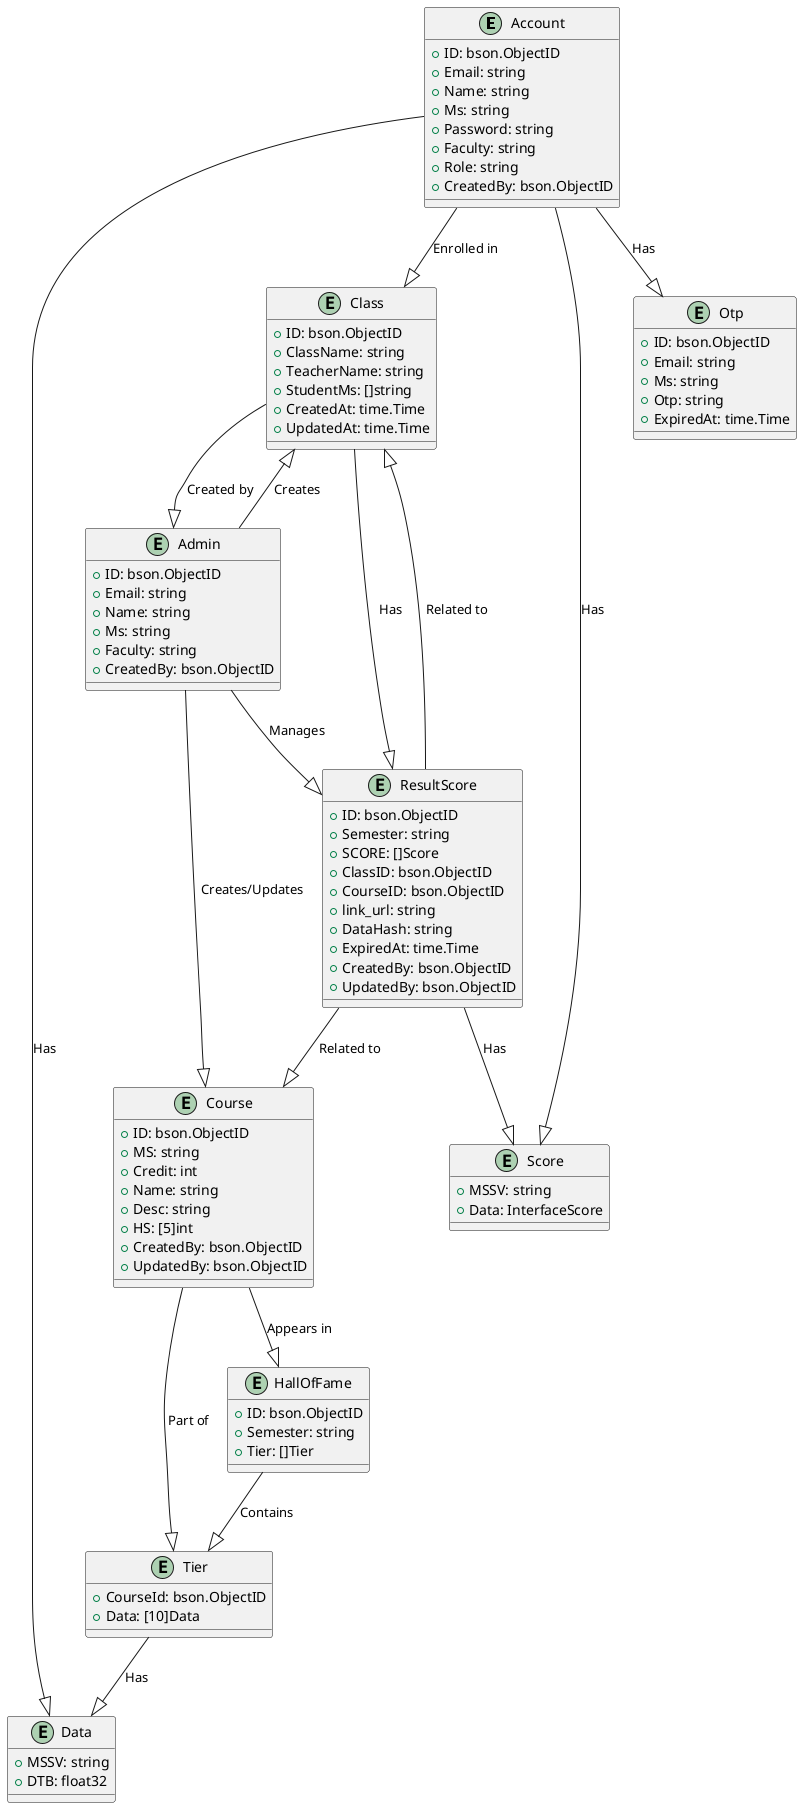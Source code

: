 @startuml

entity "Account" as account {
    +ID: bson.ObjectID
    +Email: string
    +Name: string
    +Ms: string
    +Password: string
    +Faculty: string
    +Role: string
    +CreatedBy: bson.ObjectID
}

entity "Admin" as admin {
    +ID: bson.ObjectID
    +Email: string
    +Name: string
    +Ms: string
    +Faculty: string
    +CreatedBy: bson.ObjectID
}

entity "Class" as class {
    +ID: bson.ObjectID
    +ClassName: string
    +TeacherName: string
    +StudentMs: []string
    +CreatedAt: time.Time
    +UpdatedAt: time.Time
}

entity "Course" as course {
    +ID: bson.ObjectID
    +MS: string
    +Credit: int
    +Name: string
    +Desc: string
    +HS: [5]int
    +CreatedBy: bson.ObjectID
    +UpdatedBy: bson.ObjectID
}

entity "HallOfFame" as hof {
    +ID: bson.ObjectID
    +Semester: string
    +Tier: []Tier
}

entity "Tier" as tier {
    +CourseId: bson.ObjectID
    +Data: [10]Data
}

entity "Data" as data {
    +MSSV: string
    +DTB: float32
}

entity "Otp" as otp {
    +ID: bson.ObjectID
    +Email: string
    +Ms: string
    +Otp: string
    +ExpiredAt: time.Time
}

entity "ResultScore" as resultScore {
    +ID: bson.ObjectID
    +Semester: string
    +SCORE: []Score
    +ClassID: bson.ObjectID
    +CourseID: bson.ObjectID
    +link_url: string
    +DataHash: string
    +ExpiredAt: time.Time
    +CreatedBy: bson.ObjectID
    +UpdatedBy: bson.ObjectID
}

entity "Score" as score {
    +MSSV: string
    +Data: InterfaceScore
}

account --|> otp : "Has"
account --|> class : "Enrolled in"
account --|> score : "Has"
account --|> data : "Has"

admin --|> class : "Creates"
admin --|> course : "Creates/Updates"
admin --|> resultScore : "Manages"

class --|> resultScore : "Has"
class --|> admin : "Created by"
course --|> tier : "Part of"
course --|> hof : "Appears in"
hof --|> tier : "Contains"
tier --|> data : "Has"
resultScore --|> score : "Has"
resultScore --|> class : "Related to"
resultScore --|> course : "Related to"

@enduml
